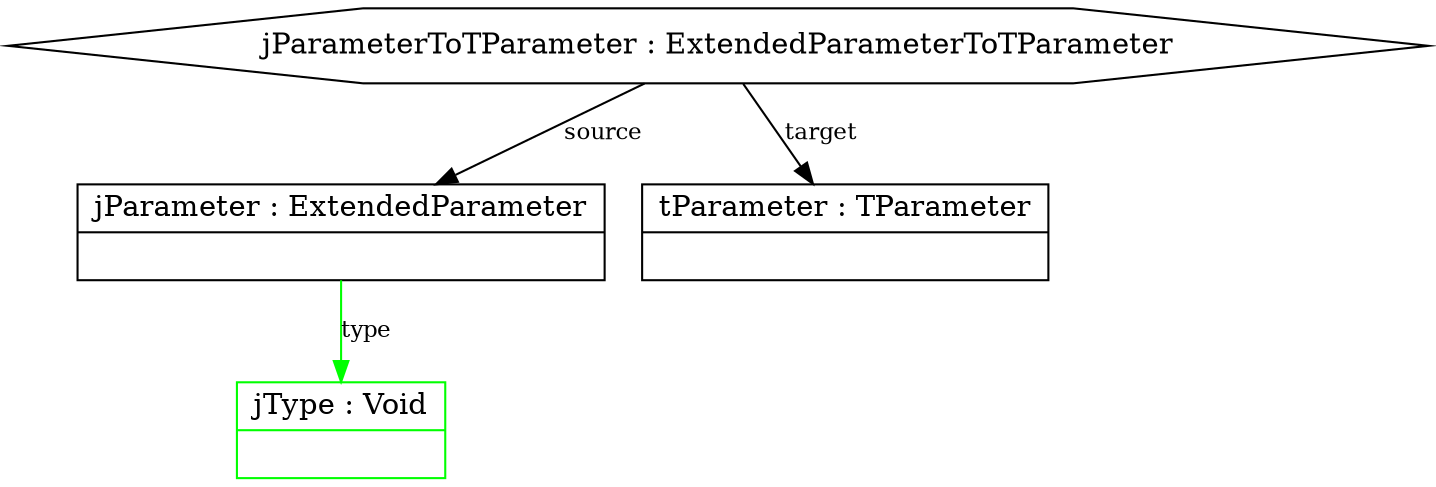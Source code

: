 digraph "ParameterIgnoreVoid" {
	label="";

	subgraph "Correspondence Domain" {
	          "jParameterToTParameter : ExtendedParameterToTParameter" [shape=hexagon, color=black];

	          "jParameterToTParameter : ExtendedParameterToTParameter" -> "jParameter : ExtendedParameter" [color=black, label="source", fontsize=11];
	          "jParameterToTParameter : ExtendedParameterToTParameter" -> "tParameter : TParameter" [color=black, label="target", fontsize=11];
	}
	subgraph "Source Domain" {
	          "jType : Void" [shape=record, color=green, label="{jType : Void | }"];
	          "jParameter : ExtendedParameter" [shape=record, color=black, label="{jParameter : ExtendedParameter | }"];

	          "jParameter : ExtendedParameter" -> "jType : Void" [color=green, label="type", fontsize=11];
	}
	subgraph "Target Domain" {
	          "tParameter : TParameter" [shape=record, color=black, label="{tParameter : TParameter | }"];


	}
}